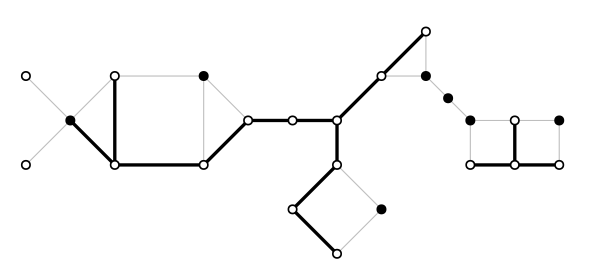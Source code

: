 <?xml version="1.0"?>
<!DOCTYPE ipe SYSTEM "ipe.dtd">
<ipe version="70005" creator="Ipe 7.1.4">
<info created="D:20160201213750" modified="D:20160201215433"/>
<ipestyle name="basic">
<symbol name="arrow/arc(spx)">
<path stroke="sym-stroke" fill="sym-stroke" pen="sym-pen">
0 0 m
-1 0.333 l
-1 -0.333 l
h
</path>
</symbol>
<symbol name="arrow/farc(spx)">
<path stroke="sym-stroke" fill="white" pen="sym-pen">
0 0 m
-1 0.333 l
-1 -0.333 l
h
</path>
</symbol>
<symbol name="mark/circle(sx)" transformations="translations">
<path fill="sym-stroke">
0.6 0 0 0.6 0 0 e
0.4 0 0 0.4 0 0 e
</path>
</symbol>
<symbol name="mark/disk(sx)" transformations="translations">
<path fill="sym-stroke">
0.6 0 0 0.6 0 0 e
</path>
</symbol>
<symbol name="mark/fdisk(sfx)" transformations="translations">
<group>
<path fill="sym-fill">
0.5 0 0 0.5 0 0 e
</path>
<path fill="sym-stroke" fillrule="eofill">
0.6 0 0 0.6 0 0 e
0.4 0 0 0.4 0 0 e
</path>
</group>
</symbol>
<symbol name="mark/box(sx)" transformations="translations">
<path fill="sym-stroke" fillrule="eofill">
-0.6 -0.6 m
0.6 -0.6 l
0.6 0.6 l
-0.6 0.6 l
h
-0.4 -0.4 m
0.4 -0.4 l
0.4 0.4 l
-0.4 0.4 l
h
</path>
</symbol>
<symbol name="mark/square(sx)" transformations="translations">
<path fill="sym-stroke">
-0.6 -0.6 m
0.6 -0.6 l
0.6 0.6 l
-0.6 0.6 l
h
</path>
</symbol>
<symbol name="mark/fsquare(sfx)" transformations="translations">
<group>
<path fill="sym-fill">
-0.5 -0.5 m
0.5 -0.5 l
0.5 0.5 l
-0.5 0.5 l
h
</path>
<path fill="sym-stroke" fillrule="eofill">
-0.6 -0.6 m
0.6 -0.6 l
0.6 0.6 l
-0.6 0.6 l
h
-0.4 -0.4 m
0.4 -0.4 l
0.4 0.4 l
-0.4 0.4 l
h
</path>
</group>
</symbol>
<symbol name="mark/cross(sx)" transformations="translations">
<group>
<path fill="sym-stroke">
-0.43 -0.57 m
0.57 0.43 l
0.43 0.57 l
-0.57 -0.43 l
h
</path>
<path fill="sym-stroke">
-0.43 0.57 m
0.57 -0.43 l
0.43 -0.57 l
-0.57 0.43 l
h
</path>
</group>
</symbol>
<symbol name="arrow/fnormal(spx)">
<path stroke="sym-stroke" fill="white" pen="sym-pen">
0 0 m
-1 0.333 l
-1 -0.333 l
h
</path>
</symbol>
<symbol name="arrow/pointed(spx)">
<path stroke="sym-stroke" fill="sym-stroke" pen="sym-pen">
0 0 m
-1 0.333 l
-0.8 0 l
-1 -0.333 l
h
</path>
</symbol>
<symbol name="arrow/fpointed(spx)">
<path stroke="sym-stroke" fill="white" pen="sym-pen">
0 0 m
-1 0.333 l
-0.8 0 l
-1 -0.333 l
h
</path>
</symbol>
<symbol name="arrow/linear(spx)">
<path stroke="sym-stroke" pen="sym-pen">
-1 0.333 m
0 0 l
-1 -0.333 l
</path>
</symbol>
<symbol name="arrow/fdouble(spx)">
<path stroke="sym-stroke" fill="white" pen="sym-pen">
0 0 m
-1 0.333 l
-1 -0.333 l
h
-1 0 m
-2 0.333 l
-2 -0.333 l
h
</path>
</symbol>
<symbol name="arrow/double(spx)">
<path stroke="sym-stroke" fill="sym-stroke" pen="sym-pen">
0 0 m
-1 0.333 l
-1 -0.333 l
h
-1 0 m
-2 0.333 l
-2 -0.333 l
h
</path>
</symbol>
<pen name="heavier" value="0.8"/>
<pen name="fat" value="1.2"/>
<pen name="ultrafat" value="2"/>
<symbolsize name="large" value="5"/>
<symbolsize name="small" value="2"/>
<symbolsize name="tiny" value="1.1"/>
<arrowsize name="large" value="10"/>
<arrowsize name="small" value="5"/>
<arrowsize name="tiny" value="3"/>
<color name="red" value="1 0 0"/>
<color name="green" value="0 1 0"/>
<color name="blue" value="0 0 1"/>
<color name="yellow" value="1 1 0"/>
<color name="orange" value="1 0.647 0"/>
<color name="gold" value="1 0.843 0"/>
<color name="purple" value="0.627 0.125 0.941"/>
<color name="gray" value="0.745"/>
<color name="brown" value="0.647 0.165 0.165"/>
<color name="navy" value="0 0 0.502"/>
<color name="pink" value="1 0.753 0.796"/>
<color name="seagreen" value="0.18 0.545 0.341"/>
<color name="turquoise" value="0.251 0.878 0.816"/>
<color name="violet" value="0.933 0.51 0.933"/>
<color name="darkblue" value="0 0 0.545"/>
<color name="darkcyan" value="0 0.545 0.545"/>
<color name="darkgray" value="0.663"/>
<color name="darkgreen" value="0 0.392 0"/>
<color name="darkmagenta" value="0.545 0 0.545"/>
<color name="darkorange" value="1 0.549 0"/>
<color name="darkred" value="0.545 0 0"/>
<color name="lightblue" value="0.678 0.847 0.902"/>
<color name="lightcyan" value="0.878 1 1"/>
<color name="lightgray" value="0.827"/>
<color name="lightgreen" value="0.565 0.933 0.565"/>
<color name="lightyellow" value="1 1 0.878"/>
<dashstyle name="dashed" value="[4] 0"/>
<dashstyle name="dotted" value="[1 3] 0"/>
<dashstyle name="dash dotted" value="[4 2 1 2] 0"/>
<dashstyle name="dash dot dotted" value="[4 2 1 2 1 2] 0"/>
<textsize name="large" value="\large"/>
<textsize name="small" value="\small"/>
<textsize name="tiny" value="\tiny"/>
<textsize name="Large" value="\Large"/>
<textsize name="LARGE" value="\LARGE"/>
<textsize name="huge" value="\huge"/>
<textsize name="Huge" value="\Huge"/>
<textsize name="footnote" value="\footnotesize"/>
<textstyle name="center" begin="\begin{center}" end="\end{center}"/>
<textstyle name="itemize" begin="\begin{itemize}" end="\end{itemize}"/>
<textstyle name="item" begin="\begin{itemize}\item{}" end="\end{itemize}"/>
<gridsize name="4 pts" value="4"/>
<gridsize name="8 pts (~3 mm)" value="8"/>
<gridsize name="16 pts (~6 mm)" value="16"/>
<gridsize name="32 pts (~12 mm)" value="32"/>
<gridsize name="10 pts (~3.5 mm)" value="10"/>
<gridsize name="20 pts (~7 mm)" value="20"/>
<gridsize name="14 pts (~5 mm)" value="14"/>
<gridsize name="28 pts (~10 mm)" value="28"/>
<gridsize name="56 pts (~20 mm)" value="56"/>
<anglesize name="90 deg" value="90"/>
<anglesize name="60 deg" value="60"/>
<anglesize name="45 deg" value="45"/>
<anglesize name="30 deg" value="30"/>
<anglesize name="22.5 deg" value="22.5"/>
<tiling name="falling" angle="-60" step="4" width="1"/>
<tiling name="rising" angle="30" step="4" width="1"/>
</ipestyle>
<page>
<layer name="alpha"/>
<layer name="beta"/>
<view layers="alpha" active="alpha"/>
<view layers="alpha beta" active="beta"/>
<group layer="alpha">
<path stroke="black" fill="white" pen="fat">
336 736 m
320 736 l
</path>
<path stroke="black" fill="white" pen="fat">
320 736 m
304 736 l
</path>
<path stroke="black" fill="white" pen="fat">
320 752 m
320 736 l
</path>
<path stroke="black" fill="white" pen="fat">
288 784 m
272 768 l
</path>
<path stroke="black" fill="white" pen="fat">
256 752 m
272 768 l
</path>
<path stroke="black" fill="white" pen="fat">
240 720 m
256 704 l
</path>
<path stroke="black" fill="white" pen="fat">
256 736 m
240 720 l
</path>
<path stroke="black" fill="white" pen="fat">
256 752 m
256 736 l
</path>
<path stroke="black" fill="white" pen="fat">
240 752 m
256 752 l
</path>
<path stroke="black" fill="white" pen="fat">
224 752 m
240 752 l
</path>
<path stroke="black" fill="white" pen="fat">
176 768 m
176 736 l
h
</path>
<path stroke="black" fill="white" pen="fat">
176 736 m
160 752 l
</path>
<path stroke="black" fill="white" pen="fat">
208 736 m
176 736 l
</path>
<path stroke="black" fill="white" pen="fat">
224 752 m
208 736 l
</path>
</group>
<group>
<path stroke="gray" fill="white">
304 736 m
304 752 l
</path>
<path stroke="gray" fill="white">
320 752 m
336 752 l
</path>
<path stroke="gray" fill="white">
304 752 m
320 752 l
</path>
<path stroke="gray" fill="white">
288 768 m
304 752 l
</path>
<path stroke="gray" fill="white">
288 768 m
288 784 l
</path>
<path stroke="gray" fill="white">
272 768 m
288 768 l
</path>
<path stroke="gray" fill="white">
272 720 m
256 736 l
</path>
<path stroke="gray" fill="white">
256 704 m
272 720 l
</path>
<path stroke="gray" fill="white">
208 768 m
208 736 l
h
</path>
<path stroke="gray" fill="white">
208 768 m
224 752 l
</path>
<path stroke="gray" fill="white">
176 768 m
208 768 l
</path>
<path stroke="gray" fill="white">
160 752 m
176 768 l
</path>
<path stroke="gray" fill="white">
144 736 m
160 752 l
</path>
<path stroke="gray" fill="white">
144 768 m
160 752 l
</path>
<path stroke="gray" fill="white">
336 752 m
336 736 l
</path>
</group>
<path layer="beta" stroke="red">
208 768 m
176 784
160 752 s
</path>
<path stroke="red">
160 752 m
144 784
128 768
160 752 s
</path>
<path stroke="red">
160 752 m
128 736
144 720
160 752 s
</path>
<path stroke="red">
160 752 m
176 720
208 720
224 736
240 736
224 720
256 688
272 704
272 720 s
</path>
<path stroke="red">
272 720 m
272 752
288 768 s
</path>
<path stroke="red">
288 768 m
288 752
296 760 s
</path>
<path stroke="red">
296 760 m
288 752
304 752 s
</path>
<path stroke="red">
304 752 m
288 720
352 720
352 752
336 752 s
</path>
<path stroke="red">
336 752 m
320 768
304 752 s
</path>
<path stroke="red">
304 752 m
304 768
296 760 s
</path>
<path stroke="red">
296 760 m
304 768
288 768 s
</path>
<path stroke="red">
288 768 m
304 784
288 800
272 784
256 768
208 768 s
</path>
<use layer="alpha" name="mark/fdisk(sfx)" pos="160 752" size="normal" stroke="black" fill="black"/>
<use name="mark/fdisk(sfx)" pos="176 768" size="normal" stroke="black" fill="white"/>
<use name="mark/fdisk(sfx)" pos="208 768" size="normal" stroke="black" fill="black"/>
<use name="mark/fdisk(sfx)" pos="224 752" size="normal" stroke="black" fill="white"/>
<use name="mark/fdisk(sfx)" pos="208 736" size="normal" stroke="black" fill="white"/>
<use name="mark/fdisk(sfx)" pos="176 736" size="normal" stroke="black" fill="white"/>
<use name="mark/fdisk(sfx)" pos="144 768" size="normal" stroke="black" fill="white"/>
<use name="mark/fdisk(sfx)" pos="144 736" size="normal" stroke="black" fill="white"/>
<use name="mark/fdisk(sfx)" pos="240 752" size="normal" stroke="black" fill="white"/>
<use name="mark/fdisk(sfx)" pos="256 752" size="normal" stroke="black" fill="white"/>
<use name="mark/fdisk(sfx)" pos="256 736" size="normal" stroke="black" fill="white"/>
<use name="mark/fdisk(sfx)" pos="240 720" size="normal" stroke="black" fill="white"/>
<use name="mark/fdisk(sfx)" pos="272 720" size="normal" stroke="black" fill="black"/>
<use name="mark/fdisk(sfx)" pos="256 704" size="normal" stroke="black" fill="white"/>
<use name="mark/fdisk(sfx)" pos="272 768" size="normal" stroke="black" fill="white"/>
<use name="mark/fdisk(sfx)" pos="288 768" size="normal" stroke="black" fill="black"/>
<use name="mark/fdisk(sfx)" pos="288 784" size="normal" stroke="black" fill="white"/>
<use name="mark/fdisk(sfx)" pos="304 752" size="normal" stroke="black" fill="black"/>
<use name="mark/fdisk(sfx)" pos="320 752" size="normal" stroke="black" fill="white"/>
<use name="mark/fdisk(sfx)" pos="320 736" size="normal" stroke="black" fill="white"/>
<use name="mark/fdisk(sfx)" pos="304 736" size="normal" stroke="black" fill="white"/>
<use name="mark/fdisk(sfx)" pos="336 752" size="normal" stroke="black" fill="black"/>
<use name="mark/fdisk(sfx)" pos="336 736" size="normal" stroke="black" fill="white"/>
<use matrix="1 0 0 1 8 8" name="mark/fdisk(sfx)" pos="288 752" size="normal" stroke="black" fill="black"/>
</page>
</ipe>
